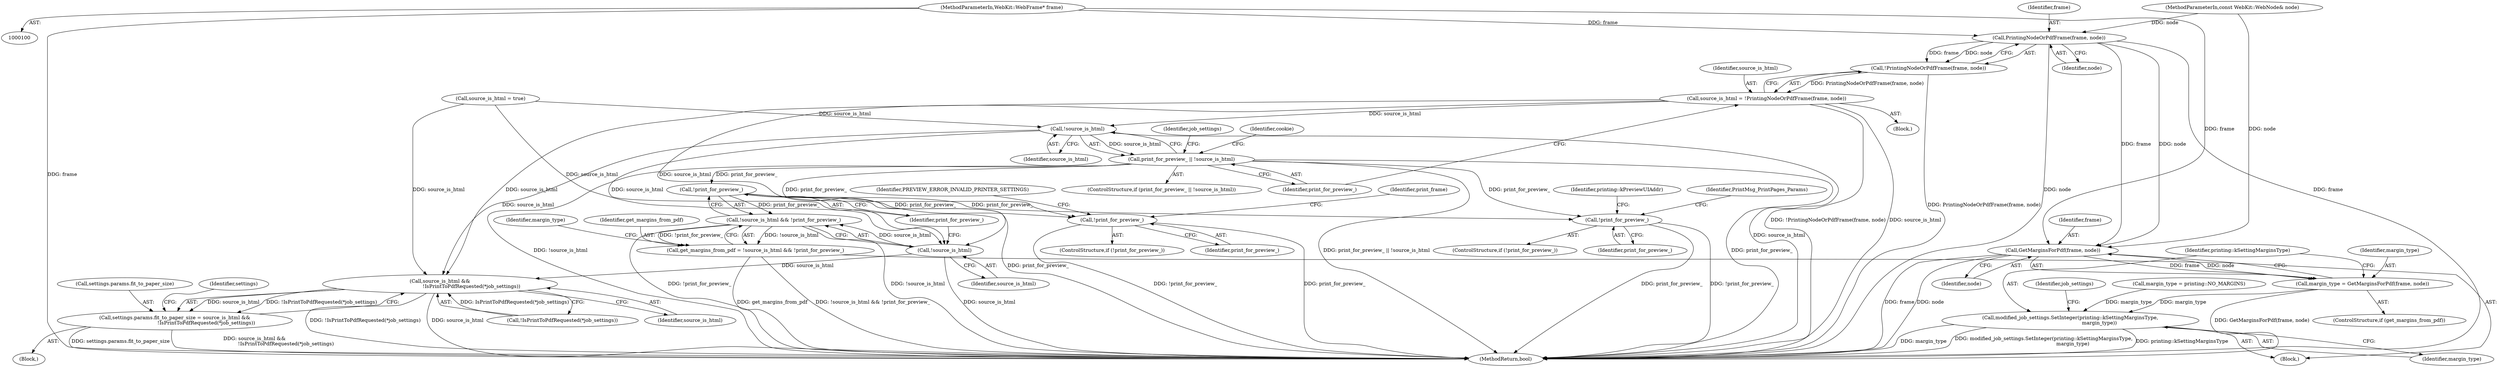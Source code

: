 digraph "0_Chrome_7a3439b3d169047c1c07f28a6f9cda341328980b_5@pointer" {
"1000101" [label="(MethodParameterIn,WebKit::WebFrame* frame)"];
"1000143" [label="(Call,PrintingNodeOrPdfFrame(frame, node))"];
"1000142" [label="(Call,!PrintingNodeOrPdfFrame(frame, node))"];
"1000140" [label="(Call,source_is_html = !PrintingNodeOrPdfFrame(frame, node))"];
"1000149" [label="(Call,!source_is_html)"];
"1000147" [label="(Call,print_for_preview_ || !source_is_html)"];
"1000163" [label="(Call,!print_for_preview_)"];
"1000160" [label="(Call,!source_is_html && !print_for_preview_)"];
"1000158" [label="(Call,get_margins_from_pdf = !source_is_html && !print_for_preview_)"];
"1000209" [label="(Call,!print_for_preview_)"];
"1000253" [label="(Call,!print_for_preview_)"];
"1000161" [label="(Call,!source_is_html)"];
"1000310" [label="(Call,source_is_html &&\n                                        !IsPrintToPdfRequested(*job_settings))"];
"1000304" [label="(Call,settings.params.fit_to_paper_size = source_is_html &&\n                                        !IsPrintToPdfRequested(*job_settings))"];
"1000173" [label="(Call,GetMarginsForPdf(frame, node))"];
"1000171" [label="(Call,margin_type = GetMarginsForPdf(frame, node))"];
"1000176" [label="(Call,modified_job_settings.SetInteger(printing::kSettingMarginsType,\n                                     margin_type))"];
"1000153" [label="(Identifier,job_settings)"];
"1000210" [label="(Identifier,print_for_preview_)"];
"1000174" [label="(Identifier,frame)"];
"1000355" [label="(MethodReturn,bool)"];
"1000143" [label="(Call,PrintingNodeOrPdfFrame(frame, node))"];
"1000146" [label="(ControlStructure,if (print_for_preview_ || !source_is_html))"];
"1000148" [label="(Identifier,print_for_preview_)"];
"1000140" [label="(Call,source_is_html = !PrintingNodeOrPdfFrame(frame, node))"];
"1000163" [label="(Call,!print_for_preview_)"];
"1000159" [label="(Identifier,get_margins_from_pdf)"];
"1000311" [label="(Identifier,source_is_html)"];
"1000139" [label="(Block,)"];
"1000208" [label="(ControlStructure,if (!print_for_preview_))"];
"1000173" [label="(Call,GetMarginsForPdf(frame, node))"];
"1000177" [label="(Identifier,printing::kSettingMarginsType)"];
"1000124" [label="(Call,source_is_html = true)"];
"1000209" [label="(Call,!print_for_preview_)"];
"1000319" [label="(Identifier,settings)"];
"1000145" [label="(Identifier,node)"];
"1000164" [label="(Identifier,print_for_preview_)"];
"1000218" [label="(Identifier,print_frame)"];
"1000254" [label="(Identifier,print_for_preview_)"];
"1000151" [label="(Block,)"];
"1000149" [label="(Call,!source_is_html)"];
"1000172" [label="(Identifier,margin_type)"];
"1000142" [label="(Call,!PrintingNodeOrPdfFrame(frame, node))"];
"1000167" [label="(Identifier,margin_type)"];
"1000304" [label="(Call,settings.params.fit_to_paper_size = source_is_html &&\n                                        !IsPrintToPdfRequested(*job_settings))"];
"1000260" [label="(Identifier,printing::kPreviewUIAddr)"];
"1000150" [label="(Identifier,source_is_html)"];
"1000101" [label="(MethodParameterIn,WebKit::WebFrame* frame)"];
"1000349" [label="(Identifier,PrintMsg_PrintPages_Params)"];
"1000312" [label="(Call,!IsPrintToPdfRequested(*job_settings))"];
"1000160" [label="(Call,!source_is_html && !print_for_preview_)"];
"1000185" [label="(Identifier,cookie)"];
"1000171" [label="(Call,margin_type = GetMarginsForPdf(frame, node))"];
"1000169" [label="(ControlStructure,if (get_margins_from_pdf))"];
"1000176" [label="(Call,modified_job_settings.SetInteger(printing::kSettingMarginsType,\n                                     margin_type))"];
"1000161" [label="(Call,!source_is_html)"];
"1000180" [label="(Identifier,job_settings)"];
"1000158" [label="(Call,get_margins_from_pdf = !source_is_html && !print_for_preview_)"];
"1000310" [label="(Call,source_is_html &&\n                                        !IsPrintToPdfRequested(*job_settings))"];
"1000141" [label="(Identifier,source_is_html)"];
"1000102" [label="(MethodParameterIn,const WebKit::WebNode& node)"];
"1000162" [label="(Identifier,source_is_html)"];
"1000175" [label="(Identifier,node)"];
"1000213" [label="(Identifier,PREVIEW_ERROR_INVALID_PRINTER_SETTINGS)"];
"1000166" [label="(Call,margin_type = printing::NO_MARGINS)"];
"1000253" [label="(Call,!print_for_preview_)"];
"1000305" [label="(Call,settings.params.fit_to_paper_size)"];
"1000255" [label="(Block,)"];
"1000147" [label="(Call,print_for_preview_ || !source_is_html)"];
"1000178" [label="(Identifier,margin_type)"];
"1000144" [label="(Identifier,frame)"];
"1000252" [label="(ControlStructure,if (!print_for_preview_))"];
"1000101" -> "1000100"  [label="AST: "];
"1000101" -> "1000355"  [label="DDG: frame"];
"1000101" -> "1000143"  [label="DDG: frame"];
"1000101" -> "1000173"  [label="DDG: frame"];
"1000143" -> "1000142"  [label="AST: "];
"1000143" -> "1000145"  [label="CFG: "];
"1000144" -> "1000143"  [label="AST: "];
"1000145" -> "1000143"  [label="AST: "];
"1000142" -> "1000143"  [label="CFG: "];
"1000143" -> "1000355"  [label="DDG: frame"];
"1000143" -> "1000355"  [label="DDG: node"];
"1000143" -> "1000142"  [label="DDG: frame"];
"1000143" -> "1000142"  [label="DDG: node"];
"1000102" -> "1000143"  [label="DDG: node"];
"1000143" -> "1000173"  [label="DDG: frame"];
"1000143" -> "1000173"  [label="DDG: node"];
"1000142" -> "1000140"  [label="AST: "];
"1000140" -> "1000142"  [label="CFG: "];
"1000142" -> "1000355"  [label="DDG: PrintingNodeOrPdfFrame(frame, node)"];
"1000142" -> "1000140"  [label="DDG: PrintingNodeOrPdfFrame(frame, node)"];
"1000140" -> "1000139"  [label="AST: "];
"1000141" -> "1000140"  [label="AST: "];
"1000148" -> "1000140"  [label="CFG: "];
"1000140" -> "1000355"  [label="DDG: !PrintingNodeOrPdfFrame(frame, node)"];
"1000140" -> "1000355"  [label="DDG: source_is_html"];
"1000140" -> "1000149"  [label="DDG: source_is_html"];
"1000140" -> "1000161"  [label="DDG: source_is_html"];
"1000140" -> "1000310"  [label="DDG: source_is_html"];
"1000149" -> "1000147"  [label="AST: "];
"1000149" -> "1000150"  [label="CFG: "];
"1000150" -> "1000149"  [label="AST: "];
"1000147" -> "1000149"  [label="CFG: "];
"1000149" -> "1000355"  [label="DDG: source_is_html"];
"1000149" -> "1000147"  [label="DDG: source_is_html"];
"1000124" -> "1000149"  [label="DDG: source_is_html"];
"1000149" -> "1000161"  [label="DDG: source_is_html"];
"1000149" -> "1000310"  [label="DDG: source_is_html"];
"1000147" -> "1000146"  [label="AST: "];
"1000147" -> "1000148"  [label="CFG: "];
"1000148" -> "1000147"  [label="AST: "];
"1000153" -> "1000147"  [label="CFG: "];
"1000185" -> "1000147"  [label="CFG: "];
"1000147" -> "1000355"  [label="DDG: !source_is_html"];
"1000147" -> "1000355"  [label="DDG: print_for_preview_"];
"1000147" -> "1000355"  [label="DDG: print_for_preview_ || !source_is_html"];
"1000147" -> "1000163"  [label="DDG: print_for_preview_"];
"1000147" -> "1000209"  [label="DDG: print_for_preview_"];
"1000147" -> "1000253"  [label="DDG: print_for_preview_"];
"1000163" -> "1000160"  [label="AST: "];
"1000163" -> "1000164"  [label="CFG: "];
"1000164" -> "1000163"  [label="AST: "];
"1000160" -> "1000163"  [label="CFG: "];
"1000163" -> "1000355"  [label="DDG: print_for_preview_"];
"1000163" -> "1000160"  [label="DDG: print_for_preview_"];
"1000163" -> "1000209"  [label="DDG: print_for_preview_"];
"1000163" -> "1000253"  [label="DDG: print_for_preview_"];
"1000160" -> "1000158"  [label="AST: "];
"1000160" -> "1000161"  [label="CFG: "];
"1000161" -> "1000160"  [label="AST: "];
"1000158" -> "1000160"  [label="CFG: "];
"1000160" -> "1000355"  [label="DDG: !print_for_preview_"];
"1000160" -> "1000355"  [label="DDG: !source_is_html"];
"1000160" -> "1000158"  [label="DDG: !source_is_html"];
"1000160" -> "1000158"  [label="DDG: !print_for_preview_"];
"1000161" -> "1000160"  [label="DDG: source_is_html"];
"1000158" -> "1000151"  [label="AST: "];
"1000159" -> "1000158"  [label="AST: "];
"1000167" -> "1000158"  [label="CFG: "];
"1000158" -> "1000355"  [label="DDG: get_margins_from_pdf"];
"1000158" -> "1000355"  [label="DDG: !source_is_html && !print_for_preview_"];
"1000209" -> "1000208"  [label="AST: "];
"1000209" -> "1000210"  [label="CFG: "];
"1000210" -> "1000209"  [label="AST: "];
"1000213" -> "1000209"  [label="CFG: "];
"1000218" -> "1000209"  [label="CFG: "];
"1000209" -> "1000355"  [label="DDG: !print_for_preview_"];
"1000209" -> "1000355"  [label="DDG: print_for_preview_"];
"1000253" -> "1000252"  [label="AST: "];
"1000253" -> "1000254"  [label="CFG: "];
"1000254" -> "1000253"  [label="AST: "];
"1000260" -> "1000253"  [label="CFG: "];
"1000349" -> "1000253"  [label="CFG: "];
"1000253" -> "1000355"  [label="DDG: !print_for_preview_"];
"1000253" -> "1000355"  [label="DDG: print_for_preview_"];
"1000161" -> "1000162"  [label="CFG: "];
"1000162" -> "1000161"  [label="AST: "];
"1000164" -> "1000161"  [label="CFG: "];
"1000161" -> "1000355"  [label="DDG: source_is_html"];
"1000124" -> "1000161"  [label="DDG: source_is_html"];
"1000161" -> "1000310"  [label="DDG: source_is_html"];
"1000310" -> "1000304"  [label="AST: "];
"1000310" -> "1000311"  [label="CFG: "];
"1000310" -> "1000312"  [label="CFG: "];
"1000311" -> "1000310"  [label="AST: "];
"1000312" -> "1000310"  [label="AST: "];
"1000304" -> "1000310"  [label="CFG: "];
"1000310" -> "1000355"  [label="DDG: !IsPrintToPdfRequested(*job_settings)"];
"1000310" -> "1000355"  [label="DDG: source_is_html"];
"1000310" -> "1000304"  [label="DDG: source_is_html"];
"1000310" -> "1000304"  [label="DDG: !IsPrintToPdfRequested(*job_settings)"];
"1000124" -> "1000310"  [label="DDG: source_is_html"];
"1000312" -> "1000310"  [label="DDG: IsPrintToPdfRequested(*job_settings)"];
"1000304" -> "1000255"  [label="AST: "];
"1000305" -> "1000304"  [label="AST: "];
"1000319" -> "1000304"  [label="CFG: "];
"1000304" -> "1000355"  [label="DDG: source_is_html &&\n                                        !IsPrintToPdfRequested(*job_settings)"];
"1000304" -> "1000355"  [label="DDG: settings.params.fit_to_paper_size"];
"1000173" -> "1000171"  [label="AST: "];
"1000173" -> "1000175"  [label="CFG: "];
"1000174" -> "1000173"  [label="AST: "];
"1000175" -> "1000173"  [label="AST: "];
"1000171" -> "1000173"  [label="CFG: "];
"1000173" -> "1000355"  [label="DDG: frame"];
"1000173" -> "1000355"  [label="DDG: node"];
"1000173" -> "1000171"  [label="DDG: frame"];
"1000173" -> "1000171"  [label="DDG: node"];
"1000102" -> "1000173"  [label="DDG: node"];
"1000171" -> "1000169"  [label="AST: "];
"1000172" -> "1000171"  [label="AST: "];
"1000177" -> "1000171"  [label="CFG: "];
"1000171" -> "1000355"  [label="DDG: GetMarginsForPdf(frame, node)"];
"1000171" -> "1000176"  [label="DDG: margin_type"];
"1000176" -> "1000151"  [label="AST: "];
"1000176" -> "1000178"  [label="CFG: "];
"1000177" -> "1000176"  [label="AST: "];
"1000178" -> "1000176"  [label="AST: "];
"1000180" -> "1000176"  [label="CFG: "];
"1000176" -> "1000355"  [label="DDG: margin_type"];
"1000176" -> "1000355"  [label="DDG: modified_job_settings.SetInteger(printing::kSettingMarginsType,\n                                     margin_type)"];
"1000176" -> "1000355"  [label="DDG: printing::kSettingMarginsType"];
"1000166" -> "1000176"  [label="DDG: margin_type"];
}
